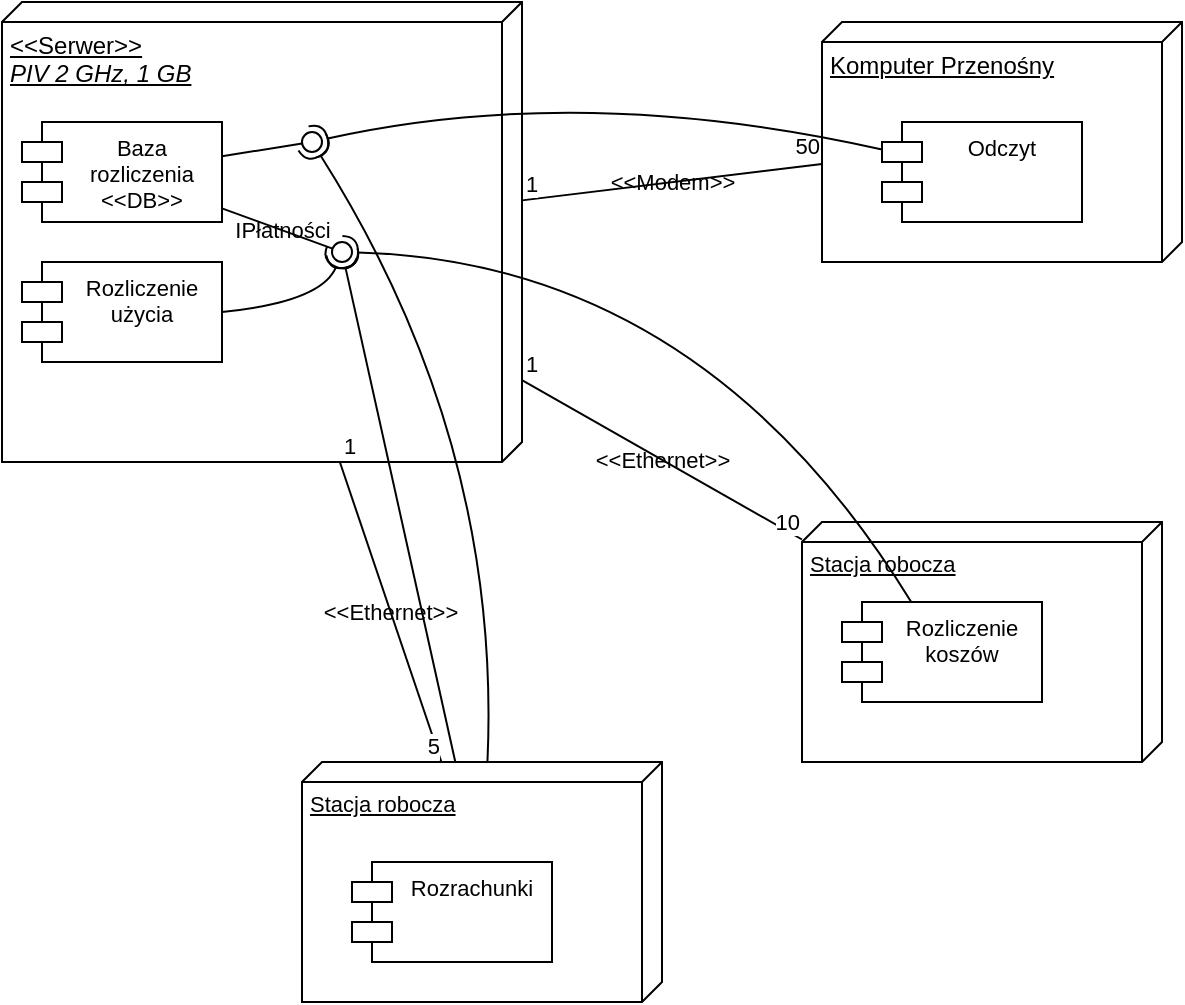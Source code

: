 <mxfile version="24.2.5" type="github">
  <diagram name="Strona-1" id="EadGKGk83PQP4EupdjmP">
    <mxGraphModel dx="1777" dy="774" grid="1" gridSize="10" guides="1" tooltips="1" connect="1" arrows="1" fold="1" page="1" pageScale="1" pageWidth="1169" pageHeight="827" math="0" shadow="0">
      <root>
        <mxCell id="0" />
        <mxCell id="1" parent="0" />
        <mxCell id="VQmV6Z2Yo8J7OfbkT9LR-23" value="&amp;lt;&amp;lt;Serwer&amp;gt;&amp;gt;&lt;div&gt;&lt;i&gt;PIV 2 GHz, 1 GB&lt;/i&gt;&lt;/div&gt;" style="verticalAlign=top;align=left;spacingTop=8;spacingLeft=2;spacingRight=12;shape=cube;size=10;direction=south;fontStyle=4;html=1;whiteSpace=wrap;" vertex="1" parent="1">
          <mxGeometry x="20" y="240" width="260" height="230" as="geometry" />
        </mxCell>
        <mxCell id="VQmV6Z2Yo8J7OfbkT9LR-24" value="Komputer Przenośny" style="verticalAlign=top;align=left;spacingTop=8;spacingLeft=2;spacingRight=12;shape=cube;size=10;direction=south;fontStyle=4;html=1;whiteSpace=wrap;" vertex="1" parent="1">
          <mxGeometry x="430" y="250" width="180" height="120" as="geometry" />
        </mxCell>
        <mxCell id="VQmV6Z2Yo8J7OfbkT9LR-26" value="&amp;lt;&amp;lt;Modem&amp;gt;&amp;gt;" style="endArrow=none;html=1;rounded=0;labelBackgroundColor=none;" edge="1" parent="1" source="VQmV6Z2Yo8J7OfbkT9LR-23" target="VQmV6Z2Yo8J7OfbkT9LR-24">
          <mxGeometry x="-0.001" relative="1" as="geometry">
            <mxPoint x="240" y="410" as="sourcePoint" />
            <mxPoint x="400" y="410" as="targetPoint" />
            <mxPoint as="offset" />
          </mxGeometry>
        </mxCell>
        <mxCell id="VQmV6Z2Yo8J7OfbkT9LR-27" value="1" style="edgeLabel;resizable=0;html=1;align=left;verticalAlign=bottom;" connectable="0" vertex="1" parent="VQmV6Z2Yo8J7OfbkT9LR-26">
          <mxGeometry x="-1" relative="1" as="geometry" />
        </mxCell>
        <mxCell id="VQmV6Z2Yo8J7OfbkT9LR-28" value="50" style="edgeLabel;resizable=0;html=1;align=right;verticalAlign=bottom;" connectable="0" vertex="1" parent="VQmV6Z2Yo8J7OfbkT9LR-26">
          <mxGeometry x="1" relative="1" as="geometry" />
        </mxCell>
        <mxCell id="VQmV6Z2Yo8J7OfbkT9LR-29" value="Stacja robocza" style="verticalAlign=top;align=left;spacingTop=8;spacingLeft=2;spacingRight=12;shape=cube;size=10;direction=south;fontStyle=4;html=1;whiteSpace=wrap;fontFamily=Helvetica;fontSize=11;fontColor=default;labelBackgroundColor=none;" vertex="1" parent="1">
          <mxGeometry x="420" y="500" width="180" height="120" as="geometry" />
        </mxCell>
        <mxCell id="VQmV6Z2Yo8J7OfbkT9LR-30" value="&amp;lt;&amp;lt;Ethernet&amp;gt;&amp;gt;" style="endArrow=none;html=1;rounded=0;labelBackgroundColor=none;" edge="1" parent="1" source="VQmV6Z2Yo8J7OfbkT9LR-23" target="VQmV6Z2Yo8J7OfbkT9LR-29">
          <mxGeometry x="-0.001" relative="1" as="geometry">
            <mxPoint x="290" y="313" as="sourcePoint" />
            <mxPoint x="440" y="317" as="targetPoint" />
            <mxPoint as="offset" />
          </mxGeometry>
        </mxCell>
        <mxCell id="VQmV6Z2Yo8J7OfbkT9LR-31" value="1" style="edgeLabel;resizable=0;html=1;align=left;verticalAlign=bottom;" connectable="0" vertex="1" parent="VQmV6Z2Yo8J7OfbkT9LR-30">
          <mxGeometry x="-1" relative="1" as="geometry" />
        </mxCell>
        <mxCell id="VQmV6Z2Yo8J7OfbkT9LR-32" value="10" style="edgeLabel;resizable=0;html=1;align=right;verticalAlign=bottom;" connectable="0" vertex="1" parent="VQmV6Z2Yo8J7OfbkT9LR-30">
          <mxGeometry x="1" relative="1" as="geometry" />
        </mxCell>
        <mxCell id="VQmV6Z2Yo8J7OfbkT9LR-33" value="Baza rozliczenia &amp;lt;&amp;lt;DB&amp;gt;&amp;gt;" style="shape=module;align=left;spacingLeft=20;align=center;verticalAlign=top;whiteSpace=wrap;html=1;fontFamily=Helvetica;fontSize=11;fontColor=default;labelBackgroundColor=none;" vertex="1" parent="1">
          <mxGeometry x="30" y="300" width="100" height="50" as="geometry" />
        </mxCell>
        <mxCell id="VQmV6Z2Yo8J7OfbkT9LR-40" value="Rozliczenie użycia" style="shape=module;align=left;spacingLeft=20;align=center;verticalAlign=top;whiteSpace=wrap;html=1;fontFamily=Helvetica;fontSize=11;fontColor=default;labelBackgroundColor=none;" vertex="1" parent="1">
          <mxGeometry x="30" y="370" width="100" height="50" as="geometry" />
        </mxCell>
        <mxCell id="VQmV6Z2Yo8J7OfbkT9LR-44" value="IPłatności" style="rounded=0;orthogonalLoop=1;jettySize=auto;html=1;endArrow=oval;endFill=0;sketch=0;sourcePerimeterSpacing=0;targetPerimeterSpacing=0;endSize=10;strokeColor=default;align=center;verticalAlign=middle;fontFamily=Helvetica;fontSize=11;fontColor=default;labelBackgroundColor=none;" edge="1" target="VQmV6Z2Yo8J7OfbkT9LR-45" parent="1" source="VQmV6Z2Yo8J7OfbkT9LR-33">
          <mxGeometry relative="1" as="geometry">
            <mxPoint x="170" y="365" as="sourcePoint" />
          </mxGeometry>
        </mxCell>
        <mxCell id="VQmV6Z2Yo8J7OfbkT9LR-45" value="" style="ellipse;whiteSpace=wrap;html=1;align=center;aspect=fixed;fillColor=none;strokeColor=none;resizable=0;perimeter=centerPerimeter;rotatable=0;allowArrows=0;points=[];outlineConnect=1;fontFamily=Helvetica;fontSize=11;fontColor=default;labelBackgroundColor=none;" vertex="1" parent="1">
          <mxGeometry x="185" y="360" width="10" height="10" as="geometry" />
        </mxCell>
        <mxCell id="VQmV6Z2Yo8J7OfbkT9LR-46" value="Stacja robocza" style="verticalAlign=top;align=left;spacingTop=8;spacingLeft=2;spacingRight=12;shape=cube;size=10;direction=south;fontStyle=4;html=1;whiteSpace=wrap;fontFamily=Helvetica;fontSize=11;fontColor=default;labelBackgroundColor=none;" vertex="1" parent="1">
          <mxGeometry x="170" y="620" width="180" height="120" as="geometry" />
        </mxCell>
        <mxCell id="VQmV6Z2Yo8J7OfbkT9LR-48" value="&amp;lt;&amp;lt;Ethernet&amp;gt;&amp;gt;" style="endArrow=none;html=1;rounded=0;labelBackgroundColor=none;" edge="1" parent="1" source="VQmV6Z2Yo8J7OfbkT9LR-23" target="VQmV6Z2Yo8J7OfbkT9LR-46">
          <mxGeometry x="-0.001" relative="1" as="geometry">
            <mxPoint x="190" y="500" as="sourcePoint" />
            <mxPoint x="330" y="580" as="targetPoint" />
            <mxPoint as="offset" />
          </mxGeometry>
        </mxCell>
        <mxCell id="VQmV6Z2Yo8J7OfbkT9LR-49" value="1" style="edgeLabel;resizable=0;html=1;align=left;verticalAlign=bottom;" connectable="0" vertex="1" parent="VQmV6Z2Yo8J7OfbkT9LR-48">
          <mxGeometry x="-1" relative="1" as="geometry" />
        </mxCell>
        <mxCell id="VQmV6Z2Yo8J7OfbkT9LR-50" value="5" style="edgeLabel;resizable=0;html=1;align=right;verticalAlign=bottom;" connectable="0" vertex="1" parent="VQmV6Z2Yo8J7OfbkT9LR-48">
          <mxGeometry x="1" relative="1" as="geometry" />
        </mxCell>
        <mxCell id="VQmV6Z2Yo8J7OfbkT9LR-51" value="Rozrachunki" style="shape=module;align=left;spacingLeft=20;align=center;verticalAlign=top;whiteSpace=wrap;html=1;fontFamily=Helvetica;fontSize=11;fontColor=default;labelBackgroundColor=none;" vertex="1" parent="1">
          <mxGeometry x="195" y="670" width="100" height="50" as="geometry" />
        </mxCell>
        <mxCell id="VQmV6Z2Yo8J7OfbkT9LR-52" value="" style="rounded=0;orthogonalLoop=1;jettySize=auto;html=1;endArrow=halfCircle;endFill=0;endSize=6;strokeWidth=1;sketch=0;fontSize=12;curved=1;strokeColor=default;align=center;verticalAlign=middle;fontFamily=Helvetica;fontColor=default;labelBackgroundColor=none;entryX=0.49;entryY=-0.124;entryDx=0;entryDy=0;entryPerimeter=0;" edge="1" target="VQmV6Z2Yo8J7OfbkT9LR-45" parent="1" source="VQmV6Z2Yo8J7OfbkT9LR-46">
          <mxGeometry relative="1" as="geometry">
            <mxPoint x="335" y="555" as="sourcePoint" />
          </mxGeometry>
        </mxCell>
        <mxCell id="VQmV6Z2Yo8J7OfbkT9LR-53" value="" style="ellipse;whiteSpace=wrap;html=1;align=center;aspect=fixed;fillColor=none;strokeColor=none;resizable=0;perimeter=centerPerimeter;rotatable=0;allowArrows=0;points=[];outlineConnect=1;fontFamily=Helvetica;fontSize=11;fontColor=default;labelBackgroundColor=none;" vertex="1" parent="1">
          <mxGeometry x="310" y="550" width="10" height="10" as="geometry" />
        </mxCell>
        <mxCell id="VQmV6Z2Yo8J7OfbkT9LR-54" value="" style="rounded=0;orthogonalLoop=1;jettySize=auto;html=1;endArrow=halfCircle;endFill=0;endSize=6;strokeWidth=1;sketch=0;fontSize=12;curved=1;strokeColor=default;align=center;verticalAlign=middle;fontFamily=Helvetica;fontColor=default;labelBackgroundColor=none;entryX=0.725;entryY=0.776;entryDx=0;entryDy=0;entryPerimeter=0;" edge="1" target="VQmV6Z2Yo8J7OfbkT9LR-65" parent="1" source="VQmV6Z2Yo8J7OfbkT9LR-46">
          <mxGeometry relative="1" as="geometry">
            <mxPoint x="305" y="535" as="sourcePoint" />
            <mxPoint x="200" y="310" as="targetPoint" />
            <Array as="points">
              <mxPoint x="270" y="460" />
            </Array>
          </mxGeometry>
        </mxCell>
        <mxCell id="VQmV6Z2Yo8J7OfbkT9LR-55" value="" style="ellipse;whiteSpace=wrap;html=1;align=center;aspect=fixed;fillColor=none;strokeColor=none;resizable=0;perimeter=centerPerimeter;rotatable=0;allowArrows=0;points=[];outlineConnect=1;fontFamily=Helvetica;fontSize=11;fontColor=default;labelBackgroundColor=none;" vertex="1" parent="1">
          <mxGeometry x="280" y="530" width="10" height="10" as="geometry" />
        </mxCell>
        <mxCell id="VQmV6Z2Yo8J7OfbkT9LR-56" value="" style="rounded=0;orthogonalLoop=1;jettySize=auto;html=1;endArrow=halfCircle;endFill=0;endSize=6;strokeWidth=1;sketch=0;fontSize=12;curved=1;strokeColor=default;align=center;verticalAlign=middle;fontFamily=Helvetica;fontColor=default;labelBackgroundColor=none;entryX=0.439;entryY=0.297;entryDx=0;entryDy=0;entryPerimeter=0;exitX=1;exitY=0.5;exitDx=0;exitDy=0;" edge="1" parent="1" source="VQmV6Z2Yo8J7OfbkT9LR-40" target="VQmV6Z2Yo8J7OfbkT9LR-45">
          <mxGeometry relative="1" as="geometry">
            <mxPoint x="273" y="630" as="sourcePoint" />
            <mxPoint x="210" y="320" as="targetPoint" />
            <Array as="points">
              <mxPoint x="180" y="390" />
            </Array>
          </mxGeometry>
        </mxCell>
        <mxCell id="VQmV6Z2Yo8J7OfbkT9LR-57" value="Rozliczenie koszów" style="shape=module;align=left;spacingLeft=20;align=center;verticalAlign=top;whiteSpace=wrap;html=1;fontFamily=Helvetica;fontSize=11;fontColor=default;labelBackgroundColor=none;" vertex="1" parent="1">
          <mxGeometry x="440" y="540" width="100" height="50" as="geometry" />
        </mxCell>
        <mxCell id="VQmV6Z2Yo8J7OfbkT9LR-58" value="" style="rounded=0;orthogonalLoop=1;jettySize=auto;html=1;endArrow=halfCircle;endFill=0;endSize=6;strokeWidth=1;sketch=0;fontSize=12;curved=1;strokeColor=default;align=center;verticalAlign=middle;fontFamily=Helvetica;fontColor=default;labelBackgroundColor=none;entryX=0.251;entryY=-0.017;entryDx=0;entryDy=0;entryPerimeter=0;" edge="1" target="VQmV6Z2Yo8J7OfbkT9LR-45" parent="1" source="VQmV6Z2Yo8J7OfbkT9LR-57">
          <mxGeometry relative="1" as="geometry">
            <mxPoint x="355" y="530" as="sourcePoint" />
            <Array as="points">
              <mxPoint x="370" y="370" />
            </Array>
          </mxGeometry>
        </mxCell>
        <mxCell id="VQmV6Z2Yo8J7OfbkT9LR-59" value="" style="ellipse;whiteSpace=wrap;html=1;align=center;aspect=fixed;fillColor=none;strokeColor=none;resizable=0;perimeter=centerPerimeter;rotatable=0;allowArrows=0;points=[];outlineConnect=1;fontFamily=Helvetica;fontSize=11;fontColor=default;labelBackgroundColor=none;" vertex="1" parent="1">
          <mxGeometry x="330" y="525" width="10" height="10" as="geometry" />
        </mxCell>
        <mxCell id="VQmV6Z2Yo8J7OfbkT9LR-60" value="Odczyt" style="shape=module;align=left;spacingLeft=20;align=center;verticalAlign=top;whiteSpace=wrap;html=1;fontFamily=Helvetica;fontSize=11;fontColor=default;labelBackgroundColor=none;" vertex="1" parent="1">
          <mxGeometry x="460" y="300" width="100" height="50" as="geometry" />
        </mxCell>
        <mxCell id="VQmV6Z2Yo8J7OfbkT9LR-62" value="" style="ellipse;whiteSpace=wrap;html=1;align=center;aspect=fixed;fillColor=none;strokeColor=none;resizable=0;perimeter=centerPerimeter;rotatable=0;allowArrows=0;points=[];outlineConnect=1;fontFamily=Helvetica;fontSize=11;fontColor=default;labelBackgroundColor=none;" vertex="1" parent="1">
          <mxGeometry x="340" y="369" width="10" height="10" as="geometry" />
        </mxCell>
        <mxCell id="VQmV6Z2Yo8J7OfbkT9LR-64" value="" style="rounded=0;orthogonalLoop=1;jettySize=auto;html=1;endArrow=oval;endFill=0;sketch=0;sourcePerimeterSpacing=0;targetPerimeterSpacing=0;endSize=10;strokeColor=default;align=center;verticalAlign=middle;fontFamily=Helvetica;fontSize=11;fontColor=default;labelBackgroundColor=none;" edge="1" target="VQmV6Z2Yo8J7OfbkT9LR-65" parent="1" source="VQmV6Z2Yo8J7OfbkT9LR-33">
          <mxGeometry relative="1" as="geometry">
            <mxPoint x="155" y="310" as="sourcePoint" />
          </mxGeometry>
        </mxCell>
        <mxCell id="VQmV6Z2Yo8J7OfbkT9LR-65" value="" style="ellipse;whiteSpace=wrap;html=1;align=center;aspect=fixed;fillColor=none;strokeColor=none;resizable=0;perimeter=centerPerimeter;rotatable=0;allowArrows=0;points=[];outlineConnect=1;fontFamily=Helvetica;fontSize=11;fontColor=default;labelBackgroundColor=none;" vertex="1" parent="1">
          <mxGeometry x="170" y="305" width="10" height="10" as="geometry" />
        </mxCell>
        <mxCell id="VQmV6Z2Yo8J7OfbkT9LR-66" value="" style="rounded=0;orthogonalLoop=1;jettySize=auto;html=1;endArrow=halfCircle;endFill=0;endSize=6;strokeWidth=1;sketch=0;fontSize=12;curved=1;strokeColor=default;align=center;verticalAlign=middle;fontFamily=Helvetica;fontColor=default;labelBackgroundColor=none;entryX=0.339;entryY=0.941;entryDx=0;entryDy=0;entryPerimeter=0;" edge="1" target="VQmV6Z2Yo8J7OfbkT9LR-65" parent="1" source="VQmV6Z2Yo8J7OfbkT9LR-60">
          <mxGeometry relative="1" as="geometry">
            <mxPoint x="350" y="285" as="sourcePoint" />
            <Array as="points">
              <mxPoint x="310" y="280" />
            </Array>
          </mxGeometry>
        </mxCell>
        <mxCell id="VQmV6Z2Yo8J7OfbkT9LR-67" value="" style="ellipse;whiteSpace=wrap;html=1;align=center;aspect=fixed;fillColor=none;strokeColor=none;resizable=0;perimeter=centerPerimeter;rotatable=0;allowArrows=0;points=[];outlineConnect=1;fontFamily=Helvetica;fontSize=11;fontColor=default;labelBackgroundColor=none;" vertex="1" parent="1">
          <mxGeometry x="325" y="280" width="10" height="10" as="geometry" />
        </mxCell>
      </root>
    </mxGraphModel>
  </diagram>
</mxfile>
